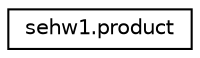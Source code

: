 digraph "그래픽컬한 클래스 계통도"
{
  edge [fontname="Helvetica",fontsize="10",labelfontname="Helvetica",labelfontsize="10"];
  node [fontname="Helvetica",fontsize="10",shape=record];
  rankdir="LR";
  Node1 [label="sehw1.product",height=0.2,width=0.4,color="black", fillcolor="white", style="filled",URL="$classsehw1_1_1product.html"];
}
